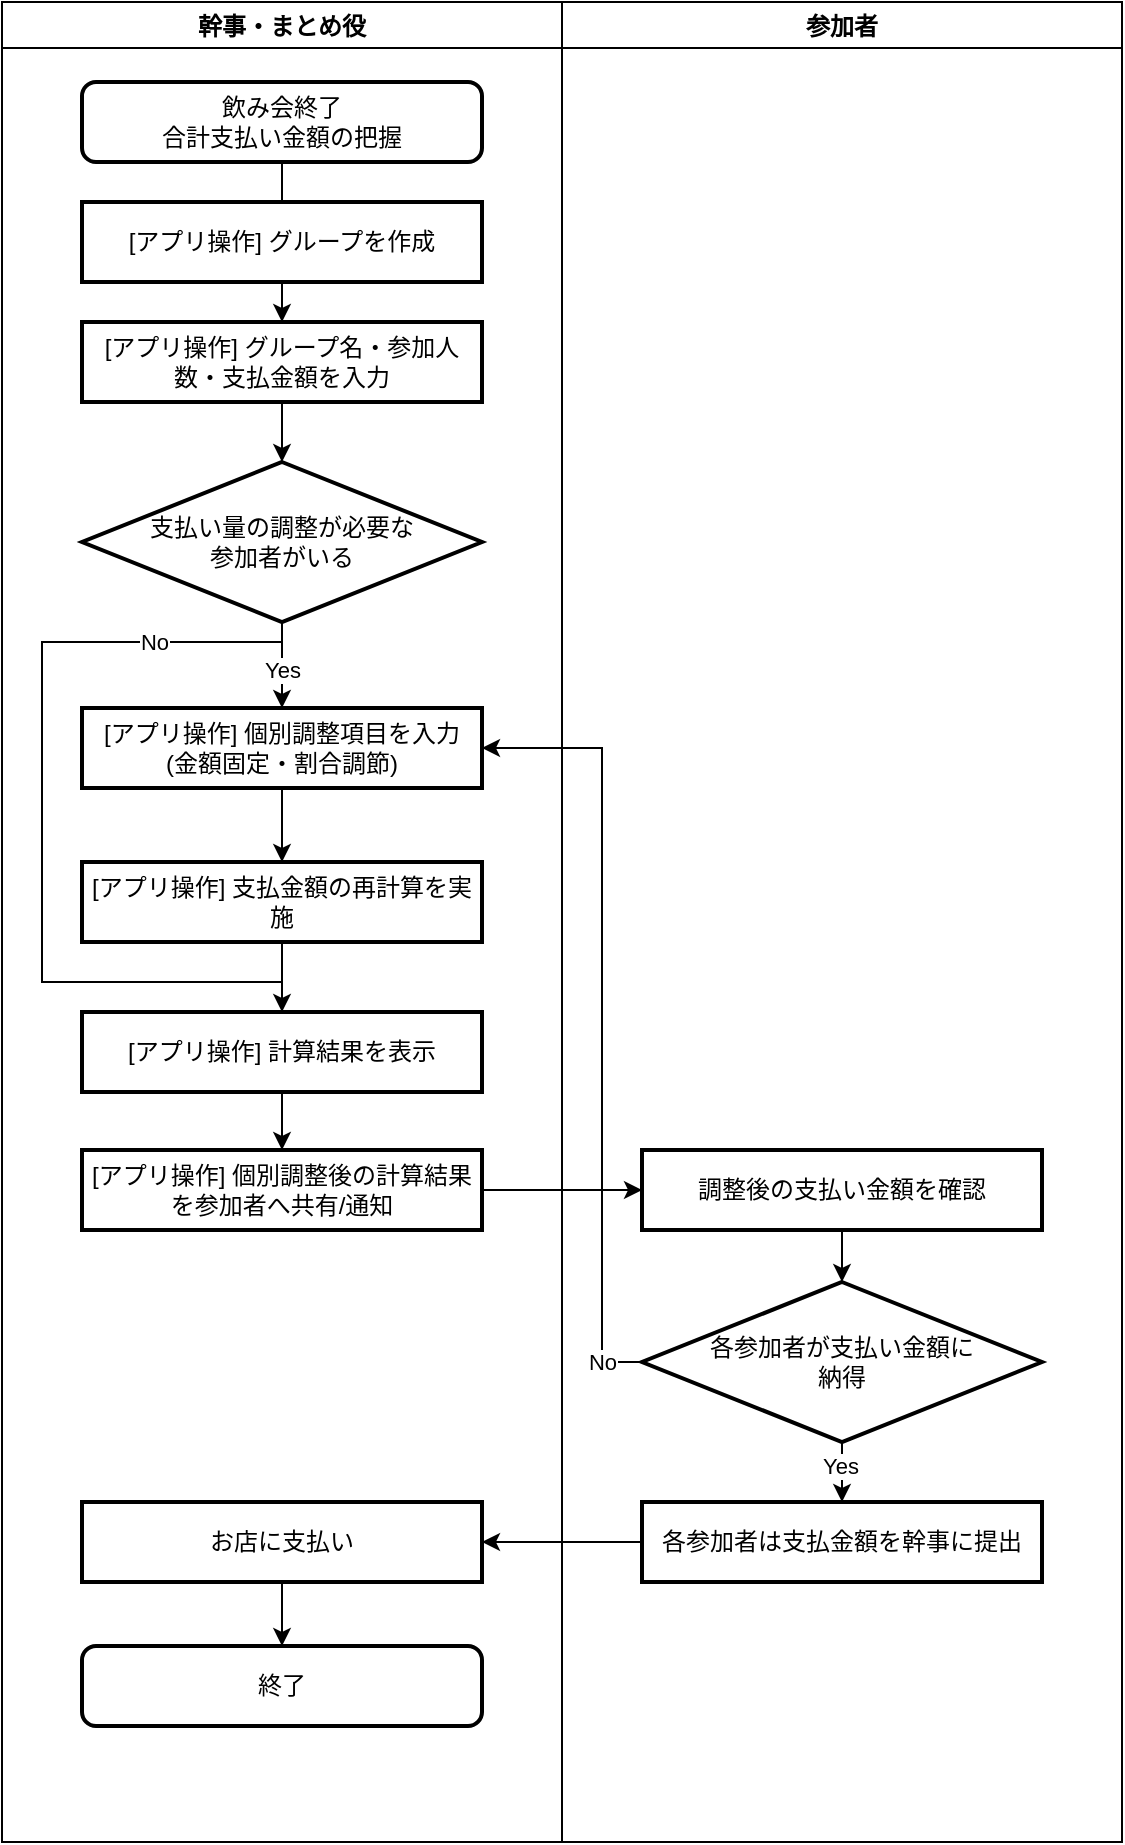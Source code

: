 <mxfile version="27.2.0">
  <diagram name="ページ1" id="xRGNwxMNGRdQZDNXrrtV">
    <mxGraphModel dx="1092" dy="587" grid="1" gridSize="10" guides="1" tooltips="1" connect="1" arrows="1" fold="1" page="1" pageScale="1" pageWidth="827" pageHeight="1169" math="0" shadow="0">
      <root>
        <mxCell id="0" />
        <mxCell id="1" parent="0" />
        <mxCell id="-nS3WrP1ut2kfaQxKN1v-1" value="幹事・まとめ役" style="swimlane;" parent="1" vertex="1">
          <mxGeometry x="80" y="40" width="280" height="920" as="geometry" />
        </mxCell>
        <mxCell id="-nS3WrP1ut2kfaQxKN1v-13" value="" style="edgeStyle=orthogonalEdgeStyle;rounded=0;orthogonalLoop=1;jettySize=auto;html=1;" parent="-nS3WrP1ut2kfaQxKN1v-1" source="-nS3WrP1ut2kfaQxKN1v-3" target="-nS3WrP1ut2kfaQxKN1v-5" edge="1">
          <mxGeometry relative="1" as="geometry" />
        </mxCell>
        <mxCell id="-nS3WrP1ut2kfaQxKN1v-3" value="飲み会終了&lt;br&gt;合計支払い金額の把握" style="rounded=1;whiteSpace=wrap;html=1;absoluteArcSize=1;arcSize=14;strokeWidth=2;" parent="-nS3WrP1ut2kfaQxKN1v-1" vertex="1">
          <mxGeometry x="40" y="40" width="200" height="40" as="geometry" />
        </mxCell>
        <mxCell id="-nS3WrP1ut2kfaQxKN1v-4" value="[アプリ操作] グループ&lt;span style=&quot;background-color: transparent; color: light-dark(rgb(0, 0, 0), rgb(255, 255, 255));&quot;&gt;を作成&lt;/span&gt;" style="rounded=0;whiteSpace=wrap;html=1;absoluteArcSize=1;arcSize=14;strokeWidth=2;" parent="-nS3WrP1ut2kfaQxKN1v-1" vertex="1">
          <mxGeometry x="40" y="100" width="200" height="40" as="geometry" />
        </mxCell>
        <mxCell id="-nS3WrP1ut2kfaQxKN1v-14" value="" style="edgeStyle=orthogonalEdgeStyle;rounded=0;orthogonalLoop=1;jettySize=auto;html=1;" parent="-nS3WrP1ut2kfaQxKN1v-1" source="-nS3WrP1ut2kfaQxKN1v-5" target="-nS3WrP1ut2kfaQxKN1v-6" edge="1">
          <mxGeometry relative="1" as="geometry" />
        </mxCell>
        <mxCell id="-nS3WrP1ut2kfaQxKN1v-5" value="[アプリ操作] グループ名・参加人数・支払金額を入力" style="rounded=0;whiteSpace=wrap;html=1;absoluteArcSize=1;arcSize=14;strokeWidth=2;" parent="-nS3WrP1ut2kfaQxKN1v-1" vertex="1">
          <mxGeometry x="40" y="160" width="200" height="40" as="geometry" />
        </mxCell>
        <mxCell id="-nS3WrP1ut2kfaQxKN1v-10" value="" style="edgeStyle=orthogonalEdgeStyle;rounded=0;orthogonalLoop=1;jettySize=auto;html=1;endArrow=none;endFill=0;" parent="-nS3WrP1ut2kfaQxKN1v-1" source="-nS3WrP1ut2kfaQxKN1v-6" edge="1">
          <mxGeometry relative="1" as="geometry">
            <mxPoint x="140" y="490" as="targetPoint" />
            <Array as="points">
              <mxPoint x="140" y="320" />
              <mxPoint x="20" y="320" />
              <mxPoint x="20" y="490" />
            </Array>
          </mxGeometry>
        </mxCell>
        <mxCell id="ALnpyHXO3Uof6fs2yUtS-27" value="No" style="edgeLabel;html=1;align=center;verticalAlign=middle;resizable=0;points=[];" parent="-nS3WrP1ut2kfaQxKN1v-10" vertex="1" connectable="0">
          <mxGeometry x="-0.647" relative="1" as="geometry">
            <mxPoint as="offset" />
          </mxGeometry>
        </mxCell>
        <mxCell id="-nS3WrP1ut2kfaQxKN1v-6" value="支払い量の調整が必要な&lt;br&gt;参加者がいる" style="strokeWidth=2;html=1;shape=mxgraph.flowchart.decision;whiteSpace=wrap;" parent="-nS3WrP1ut2kfaQxKN1v-1" vertex="1">
          <mxGeometry x="40" y="230" width="200" height="80" as="geometry" />
        </mxCell>
        <mxCell id="-nS3WrP1ut2kfaQxKN1v-23" value="[アプリ操作] 計算結果を表示" style="rounded=0;whiteSpace=wrap;html=1;absoluteArcSize=1;arcSize=14;strokeWidth=2;" parent="-nS3WrP1ut2kfaQxKN1v-1" vertex="1">
          <mxGeometry x="40" y="505" width="200" height="40" as="geometry" />
        </mxCell>
        <mxCell id="ALnpyHXO3Uof6fs2yUtS-10" value="" style="edgeStyle=orthogonalEdgeStyle;rounded=0;orthogonalLoop=1;jettySize=auto;html=1;" parent="-nS3WrP1ut2kfaQxKN1v-1" source="ALnpyHXO3Uof6fs2yUtS-3" target="ALnpyHXO3Uof6fs2yUtS-9" edge="1">
          <mxGeometry relative="1" as="geometry" />
        </mxCell>
        <mxCell id="ALnpyHXO3Uof6fs2yUtS-3" value="お店に支払い" style="whiteSpace=wrap;html=1;rounded=0;absoluteArcSize=1;arcSize=14;strokeWidth=2;" parent="-nS3WrP1ut2kfaQxKN1v-1" vertex="1">
          <mxGeometry x="40" y="750" width="200" height="40" as="geometry" />
        </mxCell>
        <mxCell id="ALnpyHXO3Uof6fs2yUtS-9" value="終了" style="whiteSpace=wrap;html=1;rounded=1;absoluteArcSize=1;arcSize=14;strokeWidth=2;" parent="-nS3WrP1ut2kfaQxKN1v-1" vertex="1">
          <mxGeometry x="40" y="822" width="200" height="40" as="geometry" />
        </mxCell>
        <mxCell id="ALnpyHXO3Uof6fs2yUtS-24" value="" style="edgeStyle=orthogonalEdgeStyle;rounded=0;orthogonalLoop=1;jettySize=auto;html=1;" parent="-nS3WrP1ut2kfaQxKN1v-1" source="-nS3WrP1ut2kfaQxKN1v-21" target="ALnpyHXO3Uof6fs2yUtS-23" edge="1">
          <mxGeometry relative="1" as="geometry" />
        </mxCell>
        <mxCell id="-nS3WrP1ut2kfaQxKN1v-21" value="[アプリ操作] 個別調整項目を入力&lt;br&gt;(金額固定・割合調節)" style="rounded=0;whiteSpace=wrap;html=1;strokeWidth=2;" parent="-nS3WrP1ut2kfaQxKN1v-1" vertex="1">
          <mxGeometry x="40" y="353" width="200" height="40" as="geometry" />
        </mxCell>
        <mxCell id="-nS3WrP1ut2kfaQxKN1v-22" value="" style="edgeStyle=orthogonalEdgeStyle;rounded=0;orthogonalLoop=1;jettySize=auto;html=1;" parent="-nS3WrP1ut2kfaQxKN1v-1" source="-nS3WrP1ut2kfaQxKN1v-6" target="-nS3WrP1ut2kfaQxKN1v-21" edge="1">
          <mxGeometry relative="1" as="geometry" />
        </mxCell>
        <mxCell id="ALnpyHXO3Uof6fs2yUtS-21" value="Yes" style="edgeLabel;html=1;align=center;verticalAlign=middle;resizable=0;points=[];" parent="-nS3WrP1ut2kfaQxKN1v-22" vertex="1" connectable="0">
          <mxGeometry x="0.084" relative="1" as="geometry">
            <mxPoint as="offset" />
          </mxGeometry>
        </mxCell>
        <mxCell id="ALnpyHXO3Uof6fs2yUtS-23" value="[アプリ操作] 支払金額の再計算を実施" style="rounded=0;whiteSpace=wrap;html=1;strokeWidth=2;" parent="-nS3WrP1ut2kfaQxKN1v-1" vertex="1">
          <mxGeometry x="40" y="430" width="200" height="40" as="geometry" />
        </mxCell>
        <mxCell id="ALnpyHXO3Uof6fs2yUtS-26" value="" style="edgeStyle=orthogonalEdgeStyle;rounded=0;orthogonalLoop=1;jettySize=auto;html=1;entryX=0.5;entryY=0;entryDx=0;entryDy=0;" parent="-nS3WrP1ut2kfaQxKN1v-1" source="ALnpyHXO3Uof6fs2yUtS-23" target="-nS3WrP1ut2kfaQxKN1v-23" edge="1">
          <mxGeometry relative="1" as="geometry">
            <mxPoint x="140" y="510" as="targetPoint" />
          </mxGeometry>
        </mxCell>
        <mxCell id="3CtEIimDd-_pU02D69PX-13" value="" style="edgeStyle=orthogonalEdgeStyle;rounded=0;orthogonalLoop=1;jettySize=auto;html=1;entryX=1;entryY=0.5;entryDx=0;entryDy=0;" edge="1" parent="-nS3WrP1ut2kfaQxKN1v-1" target="-nS3WrP1ut2kfaQxKN1v-21">
          <mxGeometry relative="1" as="geometry">
            <mxPoint x="320.071" y="680.019" as="sourcePoint" />
            <mxPoint x="250" y="369.99" as="targetPoint" />
            <Array as="points">
              <mxPoint x="300" y="680" />
              <mxPoint x="300" y="373" />
            </Array>
          </mxGeometry>
        </mxCell>
        <mxCell id="3CtEIimDd-_pU02D69PX-15" value="No" style="edgeLabel;html=1;align=center;verticalAlign=middle;resizable=0;points=[];" vertex="1" connectable="0" parent="3CtEIimDd-_pU02D69PX-13">
          <mxGeometry x="-0.895" relative="1" as="geometry">
            <mxPoint as="offset" />
          </mxGeometry>
        </mxCell>
        <mxCell id="-nS3WrP1ut2kfaQxKN1v-2" value="参加者" style="swimlane;" parent="1" vertex="1">
          <mxGeometry x="360" y="40" width="280" height="920" as="geometry" />
        </mxCell>
        <mxCell id="3CtEIimDd-_pU02D69PX-5" value="" style="edgeStyle=orthogonalEdgeStyle;rounded=0;orthogonalLoop=1;jettySize=auto;html=1;" edge="1" parent="-nS3WrP1ut2kfaQxKN1v-2" source="ALnpyHXO3Uof6fs2yUtS-1" target="3CtEIimDd-_pU02D69PX-4">
          <mxGeometry relative="1" as="geometry" />
        </mxCell>
        <mxCell id="ALnpyHXO3Uof6fs2yUtS-1" value="調整後の支払い金額を確認" style="whiteSpace=wrap;html=1;rounded=0;absoluteArcSize=1;arcSize=14;strokeWidth=2;" parent="-nS3WrP1ut2kfaQxKN1v-2" vertex="1">
          <mxGeometry x="40" y="574" width="200" height="40" as="geometry" />
        </mxCell>
        <mxCell id="3CtEIimDd-_pU02D69PX-7" value="" style="edgeStyle=orthogonalEdgeStyle;rounded=0;orthogonalLoop=1;jettySize=auto;html=1;" edge="1" parent="-nS3WrP1ut2kfaQxKN1v-2" source="3CtEIimDd-_pU02D69PX-4" target="3CtEIimDd-_pU02D69PX-6">
          <mxGeometry relative="1" as="geometry" />
        </mxCell>
        <mxCell id="3CtEIimDd-_pU02D69PX-9" value="Yes" style="edgeLabel;html=1;align=center;verticalAlign=middle;resizable=0;points=[];" vertex="1" connectable="0" parent="3CtEIimDd-_pU02D69PX-7">
          <mxGeometry x="0.269" y="-1" relative="1" as="geometry">
            <mxPoint as="offset" />
          </mxGeometry>
        </mxCell>
        <mxCell id="3CtEIimDd-_pU02D69PX-4" value="各参加者が支払い金額に&lt;br&gt;納得" style="rhombus;whiteSpace=wrap;html=1;rounded=0;absoluteArcSize=1;arcSize=14;strokeWidth=2;" vertex="1" parent="-nS3WrP1ut2kfaQxKN1v-2">
          <mxGeometry x="40" y="640" width="200" height="80" as="geometry" />
        </mxCell>
        <mxCell id="3CtEIimDd-_pU02D69PX-6" value="各参加者は支払金額を幹事に提出" style="whiteSpace=wrap;html=1;rounded=0;absoluteArcSize=1;arcSize=14;strokeWidth=2;" vertex="1" parent="-nS3WrP1ut2kfaQxKN1v-2">
          <mxGeometry x="40" y="750" width="200" height="40" as="geometry" />
        </mxCell>
        <mxCell id="3CtEIimDd-_pU02D69PX-3" value="" style="edgeStyle=orthogonalEdgeStyle;rounded=0;orthogonalLoop=1;jettySize=auto;html=1;" edge="1" parent="1" source="ALnpyHXO3Uof6fs2yUtS-11" target="ALnpyHXO3Uof6fs2yUtS-1">
          <mxGeometry relative="1" as="geometry" />
        </mxCell>
        <mxCell id="ALnpyHXO3Uof6fs2yUtS-11" value="[アプリ操作] 個別調整後の計算結果を参加者へ共有/通知 " style="rounded=0;whiteSpace=wrap;html=1;strokeWidth=2;" parent="1" vertex="1">
          <mxGeometry x="120" y="614" width="200" height="40" as="geometry" />
        </mxCell>
        <mxCell id="ALnpyHXO3Uof6fs2yUtS-16" value="" style="edgeStyle=orthogonalEdgeStyle;rounded=0;orthogonalLoop=1;jettySize=auto;html=1;entryX=0.5;entryY=0;entryDx=0;entryDy=0;exitX=0.5;exitY=1;exitDx=0;exitDy=0;" parent="1" source="-nS3WrP1ut2kfaQxKN1v-23" target="ALnpyHXO3Uof6fs2yUtS-11" edge="1">
          <mxGeometry relative="1" as="geometry">
            <mxPoint x="400" y="515" as="sourcePoint" />
            <mxPoint x="400" y="585" as="targetPoint" />
          </mxGeometry>
        </mxCell>
        <mxCell id="3CtEIimDd-_pU02D69PX-16" value="" style="edgeStyle=orthogonalEdgeStyle;rounded=0;orthogonalLoop=1;jettySize=auto;html=1;" edge="1" parent="1" source="3CtEIimDd-_pU02D69PX-6" target="ALnpyHXO3Uof6fs2yUtS-3">
          <mxGeometry relative="1" as="geometry" />
        </mxCell>
      </root>
    </mxGraphModel>
  </diagram>
</mxfile>
